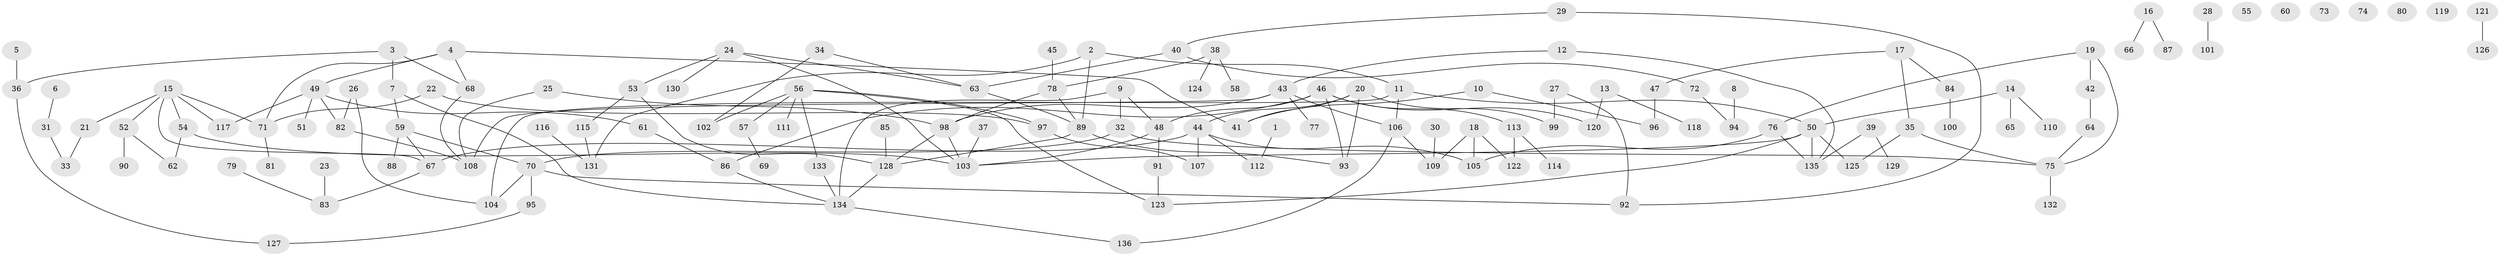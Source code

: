 // coarse degree distribution, {1: 0.22807017543859648, 9: 0.07017543859649122, 6: 0.10526315789473684, 4: 0.08771929824561403, 2: 0.22807017543859648, 7: 0.03508771929824561, 0: 0.15789473684210525, 3: 0.03508771929824561, 5: 0.05263157894736842}
// Generated by graph-tools (version 1.1) at 2025/16/03/04/25 18:16:42]
// undirected, 136 vertices, 165 edges
graph export_dot {
graph [start="1"]
  node [color=gray90,style=filled];
  1;
  2;
  3;
  4;
  5;
  6;
  7;
  8;
  9;
  10;
  11;
  12;
  13;
  14;
  15;
  16;
  17;
  18;
  19;
  20;
  21;
  22;
  23;
  24;
  25;
  26;
  27;
  28;
  29;
  30;
  31;
  32;
  33;
  34;
  35;
  36;
  37;
  38;
  39;
  40;
  41;
  42;
  43;
  44;
  45;
  46;
  47;
  48;
  49;
  50;
  51;
  52;
  53;
  54;
  55;
  56;
  57;
  58;
  59;
  60;
  61;
  62;
  63;
  64;
  65;
  66;
  67;
  68;
  69;
  70;
  71;
  72;
  73;
  74;
  75;
  76;
  77;
  78;
  79;
  80;
  81;
  82;
  83;
  84;
  85;
  86;
  87;
  88;
  89;
  90;
  91;
  92;
  93;
  94;
  95;
  96;
  97;
  98;
  99;
  100;
  101;
  102;
  103;
  104;
  105;
  106;
  107;
  108;
  109;
  110;
  111;
  112;
  113;
  114;
  115;
  116;
  117;
  118;
  119;
  120;
  121;
  122;
  123;
  124;
  125;
  126;
  127;
  128;
  129;
  130;
  131;
  132;
  133;
  134;
  135;
  136;
  1 -- 112;
  2 -- 11;
  2 -- 89;
  2 -- 131;
  3 -- 7;
  3 -- 36;
  3 -- 68;
  4 -- 41;
  4 -- 49;
  4 -- 68;
  4 -- 71;
  5 -- 36;
  6 -- 31;
  7 -- 59;
  7 -- 134;
  8 -- 94;
  9 -- 32;
  9 -- 48;
  9 -- 134;
  10 -- 41;
  10 -- 96;
  11 -- 50;
  11 -- 104;
  11 -- 106;
  12 -- 43;
  12 -- 135;
  13 -- 118;
  13 -- 120;
  14 -- 50;
  14 -- 65;
  14 -- 110;
  15 -- 21;
  15 -- 52;
  15 -- 54;
  15 -- 67;
  15 -- 71;
  15 -- 117;
  16 -- 66;
  16 -- 87;
  17 -- 35;
  17 -- 47;
  17 -- 84;
  18 -- 105;
  18 -- 109;
  18 -- 122;
  19 -- 42;
  19 -- 75;
  19 -- 76;
  20 -- 41;
  20 -- 44;
  20 -- 93;
  20 -- 99;
  21 -- 33;
  22 -- 71;
  22 -- 97;
  23 -- 83;
  24 -- 53;
  24 -- 63;
  24 -- 103;
  24 -- 130;
  25 -- 98;
  25 -- 108;
  26 -- 82;
  26 -- 104;
  27 -- 92;
  27 -- 99;
  28 -- 101;
  29 -- 40;
  29 -- 92;
  30 -- 109;
  31 -- 33;
  32 -- 70;
  32 -- 75;
  34 -- 63;
  34 -- 102;
  35 -- 75;
  35 -- 125;
  36 -- 127;
  37 -- 103;
  38 -- 58;
  38 -- 78;
  38 -- 124;
  39 -- 129;
  39 -- 135;
  40 -- 63;
  40 -- 72;
  42 -- 64;
  43 -- 77;
  43 -- 98;
  43 -- 106;
  43 -- 108;
  44 -- 67;
  44 -- 105;
  44 -- 107;
  44 -- 112;
  45 -- 78;
  46 -- 48;
  46 -- 86;
  46 -- 93;
  46 -- 113;
  46 -- 120;
  47 -- 96;
  48 -- 91;
  48 -- 103;
  49 -- 51;
  49 -- 61;
  49 -- 82;
  49 -- 117;
  50 -- 103;
  50 -- 123;
  50 -- 125;
  50 -- 135;
  52 -- 62;
  52 -- 90;
  53 -- 115;
  53 -- 128;
  54 -- 62;
  54 -- 103;
  56 -- 57;
  56 -- 97;
  56 -- 102;
  56 -- 111;
  56 -- 123;
  56 -- 133;
  57 -- 69;
  59 -- 67;
  59 -- 70;
  59 -- 88;
  61 -- 86;
  63 -- 89;
  64 -- 75;
  67 -- 83;
  68 -- 108;
  70 -- 92;
  70 -- 95;
  70 -- 104;
  71 -- 81;
  72 -- 94;
  75 -- 132;
  76 -- 105;
  76 -- 135;
  78 -- 89;
  78 -- 98;
  79 -- 83;
  82 -- 108;
  84 -- 100;
  85 -- 128;
  86 -- 134;
  89 -- 93;
  89 -- 128;
  91 -- 123;
  95 -- 127;
  97 -- 107;
  98 -- 103;
  98 -- 128;
  106 -- 109;
  106 -- 136;
  113 -- 114;
  113 -- 122;
  115 -- 131;
  116 -- 131;
  121 -- 126;
  128 -- 134;
  133 -- 134;
  134 -- 136;
}
